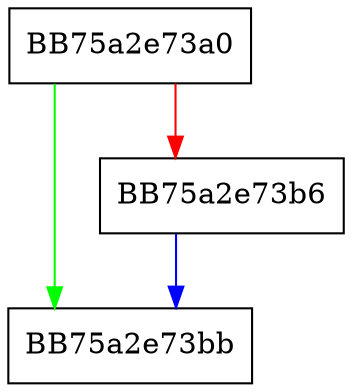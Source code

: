 digraph TryUsing {
  node [shape="box"];
  graph [splines=ortho];
  BB75a2e73a0 -> BB75a2e73bb [color="green"];
  BB75a2e73a0 -> BB75a2e73b6 [color="red"];
  BB75a2e73b6 -> BB75a2e73bb [color="blue"];
}